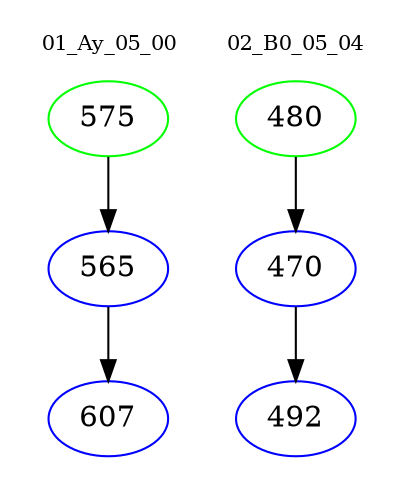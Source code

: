 digraph{
subgraph cluster_0 {
color = white
label = "01_Ay_05_00";
fontsize=10;
T0_575 [label="575", color="green"]
T0_575 -> T0_565 [color="black"]
T0_565 [label="565", color="blue"]
T0_565 -> T0_607 [color="black"]
T0_607 [label="607", color="blue"]
}
subgraph cluster_1 {
color = white
label = "02_B0_05_04";
fontsize=10;
T1_480 [label="480", color="green"]
T1_480 -> T1_470 [color="black"]
T1_470 [label="470", color="blue"]
T1_470 -> T1_492 [color="black"]
T1_492 [label="492", color="blue"]
}
}
